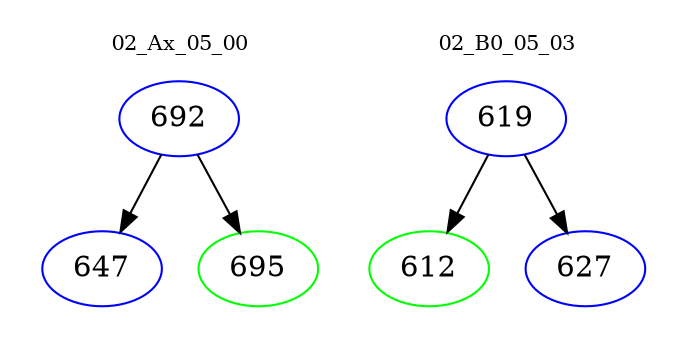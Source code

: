 digraph{
subgraph cluster_0 {
color = white
label = "02_Ax_05_00";
fontsize=10;
T0_692 [label="692", color="blue"]
T0_692 -> T0_647 [color="black"]
T0_647 [label="647", color="blue"]
T0_692 -> T0_695 [color="black"]
T0_695 [label="695", color="green"]
}
subgraph cluster_1 {
color = white
label = "02_B0_05_03";
fontsize=10;
T1_619 [label="619", color="blue"]
T1_619 -> T1_612 [color="black"]
T1_612 [label="612", color="green"]
T1_619 -> T1_627 [color="black"]
T1_627 [label="627", color="blue"]
}
}
